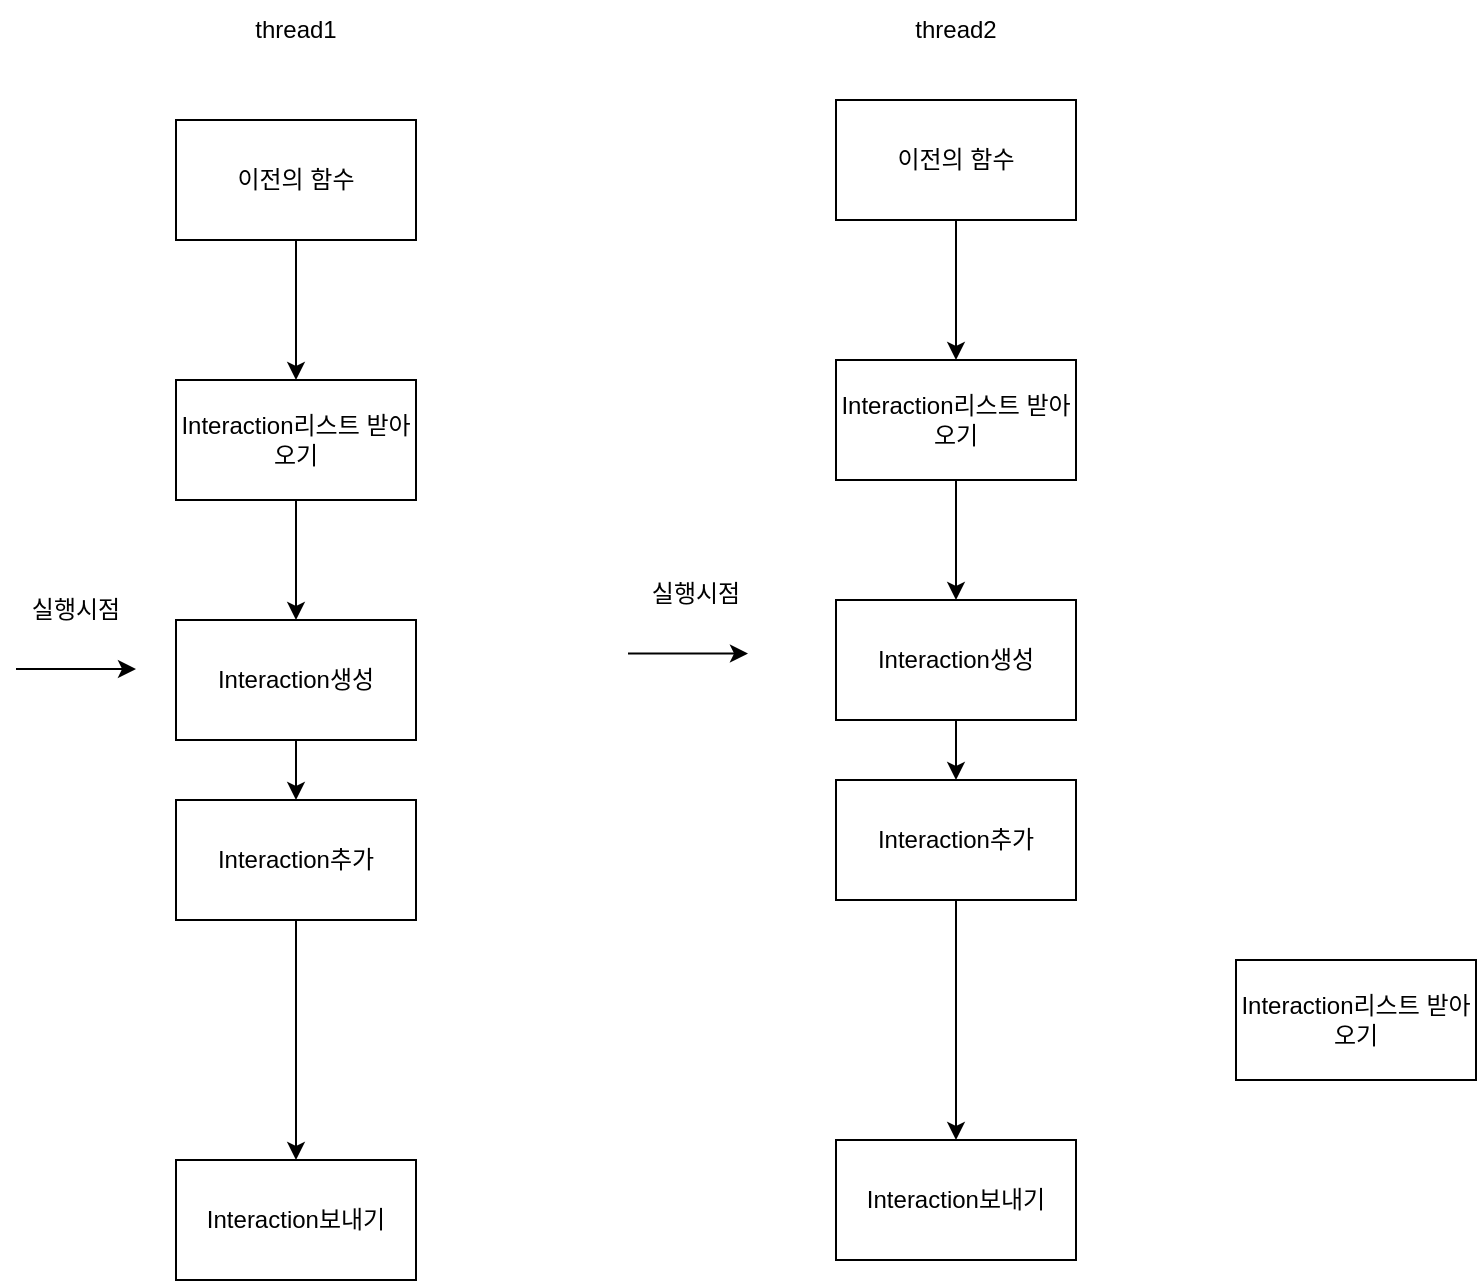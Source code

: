 <mxfile version="20.3.0" type="device"><diagram id="3Au6_BwQhY_L9uyFkaCk" name="페이지-1"><mxGraphModel dx="1038" dy="649" grid="1" gridSize="10" guides="1" tooltips="1" connect="1" arrows="1" fold="1" page="1" pageScale="1" pageWidth="827" pageHeight="1169" math="0" shadow="0"><root><mxCell id="0"/><mxCell id="1" parent="0"/><mxCell id="vIrR3-miaPwcPN79HrVg-3" value="thread1" style="text;html=1;strokeColor=none;fillColor=none;align=center;verticalAlign=middle;whiteSpace=wrap;rounded=0;" parent="1" vertex="1"><mxGeometry x="170" y="30" width="60" height="30" as="geometry"/></mxCell><mxCell id="vIrR3-miaPwcPN79HrVg-4" value="thread2" style="text;html=1;strokeColor=none;fillColor=none;align=center;verticalAlign=middle;whiteSpace=wrap;rounded=0;" parent="1" vertex="1"><mxGeometry x="500" y="30" width="60" height="30" as="geometry"/></mxCell><mxCell id="vIrR3-miaPwcPN79HrVg-24" style="edgeStyle=orthogonalEdgeStyle;rounded=0;orthogonalLoop=1;jettySize=auto;html=1;" parent="1" source="vIrR3-miaPwcPN79HrVg-25" target="vIrR3-miaPwcPN79HrVg-27" edge="1"><mxGeometry relative="1" as="geometry"><mxPoint x="530" y="410" as="targetPoint"/></mxGeometry></mxCell><mxCell id="vIrR3-miaPwcPN79HrVg-25" value="Interaction생성" style="rounded=0;whiteSpace=wrap;html=1;" parent="1" vertex="1"><mxGeometry x="470" y="330" width="120" height="60" as="geometry"/></mxCell><mxCell id="JeIduWdLv714EeAZPHES-34" style="edgeStyle=orthogonalEdgeStyle;rounded=0;orthogonalLoop=1;jettySize=auto;html=1;" parent="1" source="vIrR3-miaPwcPN79HrVg-27" target="vIrR3-miaPwcPN79HrVg-28" edge="1"><mxGeometry relative="1" as="geometry"/></mxCell><mxCell id="vIrR3-miaPwcPN79HrVg-27" value="Interaction추가" style="rounded=0;whiteSpace=wrap;html=1;" parent="1" vertex="1"><mxGeometry x="470" y="420" width="120" height="60" as="geometry"/></mxCell><mxCell id="vIrR3-miaPwcPN79HrVg-28" value="Interaction보내기" style="rounded=0;whiteSpace=wrap;html=1;" parent="1" vertex="1"><mxGeometry x="470" y="600" width="120" height="60" as="geometry"/></mxCell><mxCell id="vIrR3-miaPwcPN79HrVg-29" style="edgeStyle=orthogonalEdgeStyle;rounded=0;orthogonalLoop=1;jettySize=auto;html=1;" parent="1" source="vIrR3-miaPwcPN79HrVg-30" target="vIrR3-miaPwcPN79HrVg-25" edge="1"><mxGeometry relative="1" as="geometry"/></mxCell><mxCell id="vIrR3-miaPwcPN79HrVg-30" value="Interaction리스트 받아오기" style="rounded=0;whiteSpace=wrap;html=1;" parent="1" vertex="1"><mxGeometry x="470" y="210" width="120" height="60" as="geometry"/></mxCell><mxCell id="JeIduWdLv714EeAZPHES-1" value="" style="endArrow=classic;html=1;rounded=0;" parent="1" edge="1"><mxGeometry width="50" height="50" relative="1" as="geometry"><mxPoint x="60" y="364.5" as="sourcePoint"/><mxPoint x="120" y="364.5" as="targetPoint"/></mxGeometry></mxCell><mxCell id="JeIduWdLv714EeAZPHES-2" value="실행시점" style="text;html=1;strokeColor=none;fillColor=none;align=center;verticalAlign=middle;whiteSpace=wrap;rounded=0;" parent="1" vertex="1"><mxGeometry x="60" y="320" width="60" height="30" as="geometry"/></mxCell><mxCell id="JeIduWdLv714EeAZPHES-5" value="" style="endArrow=classic;html=1;rounded=0;" parent="1" edge="1"><mxGeometry width="50" height="50" relative="1" as="geometry"><mxPoint x="366" y="356.75" as="sourcePoint"/><mxPoint x="426" y="356.75" as="targetPoint"/></mxGeometry></mxCell><mxCell id="JeIduWdLv714EeAZPHES-6" value="실행시점" style="text;html=1;strokeColor=none;fillColor=none;align=center;verticalAlign=middle;whiteSpace=wrap;rounded=0;" parent="1" vertex="1"><mxGeometry x="360" y="312.25" width="80" height="30" as="geometry"/></mxCell><mxCell id="JeIduWdLv714EeAZPHES-8" style="edgeStyle=orthogonalEdgeStyle;rounded=0;orthogonalLoop=1;jettySize=auto;html=1;" parent="1" source="JeIduWdLv714EeAZPHES-7" target="vIrR3-miaPwcPN79HrVg-30" edge="1"><mxGeometry relative="1" as="geometry"/></mxCell><mxCell id="JeIduWdLv714EeAZPHES-7" value="이전의 함수" style="rounded=0;whiteSpace=wrap;html=1;" parent="1" vertex="1"><mxGeometry x="470" y="80" width="120" height="60" as="geometry"/></mxCell><mxCell id="JeIduWdLv714EeAZPHES-14" style="edgeStyle=orthogonalEdgeStyle;rounded=0;orthogonalLoop=1;jettySize=auto;html=1;" parent="1" source="JeIduWdLv714EeAZPHES-15" target="JeIduWdLv714EeAZPHES-17" edge="1"><mxGeometry relative="1" as="geometry"><mxPoint x="200" y="420" as="targetPoint"/></mxGeometry></mxCell><mxCell id="JeIduWdLv714EeAZPHES-15" value="Interaction생성" style="rounded=0;whiteSpace=wrap;html=1;" parent="1" vertex="1"><mxGeometry x="140" y="340" width="120" height="60" as="geometry"/></mxCell><mxCell id="JeIduWdLv714EeAZPHES-27" style="edgeStyle=orthogonalEdgeStyle;rounded=0;orthogonalLoop=1;jettySize=auto;html=1;" parent="1" source="JeIduWdLv714EeAZPHES-17" target="JeIduWdLv714EeAZPHES-18" edge="1"><mxGeometry relative="1" as="geometry"/></mxCell><mxCell id="JeIduWdLv714EeAZPHES-17" value="Interaction추가" style="rounded=0;whiteSpace=wrap;html=1;" parent="1" vertex="1"><mxGeometry x="140" y="430" width="120" height="60" as="geometry"/></mxCell><mxCell id="JeIduWdLv714EeAZPHES-18" value="Interaction보내기" style="rounded=0;whiteSpace=wrap;html=1;" parent="1" vertex="1"><mxGeometry x="140" y="610" width="120" height="60" as="geometry"/></mxCell><mxCell id="JeIduWdLv714EeAZPHES-19" style="edgeStyle=orthogonalEdgeStyle;rounded=0;orthogonalLoop=1;jettySize=auto;html=1;" parent="1" source="JeIduWdLv714EeAZPHES-20" target="JeIduWdLv714EeAZPHES-15" edge="1"><mxGeometry relative="1" as="geometry"/></mxCell><mxCell id="JeIduWdLv714EeAZPHES-20" value="Interaction리스트 받아오기" style="rounded=0;whiteSpace=wrap;html=1;" parent="1" vertex="1"><mxGeometry x="140" y="220" width="120" height="60" as="geometry"/></mxCell><mxCell id="JeIduWdLv714EeAZPHES-21" style="edgeStyle=orthogonalEdgeStyle;rounded=0;orthogonalLoop=1;jettySize=auto;html=1;" parent="1" source="JeIduWdLv714EeAZPHES-22" target="JeIduWdLv714EeAZPHES-20" edge="1"><mxGeometry relative="1" as="geometry"/></mxCell><mxCell id="JeIduWdLv714EeAZPHES-22" value="이전의 함수" style="rounded=0;whiteSpace=wrap;html=1;" parent="1" vertex="1"><mxGeometry x="140" y="90" width="120" height="60" as="geometry"/></mxCell><mxCell id="JeIduWdLv714EeAZPHES-33" value="Interaction리스트 받아오기" style="rounded=0;whiteSpace=wrap;html=1;" parent="1" vertex="1"><mxGeometry x="670" y="510" width="120" height="60" as="geometry"/></mxCell></root></mxGraphModel></diagram></mxfile>